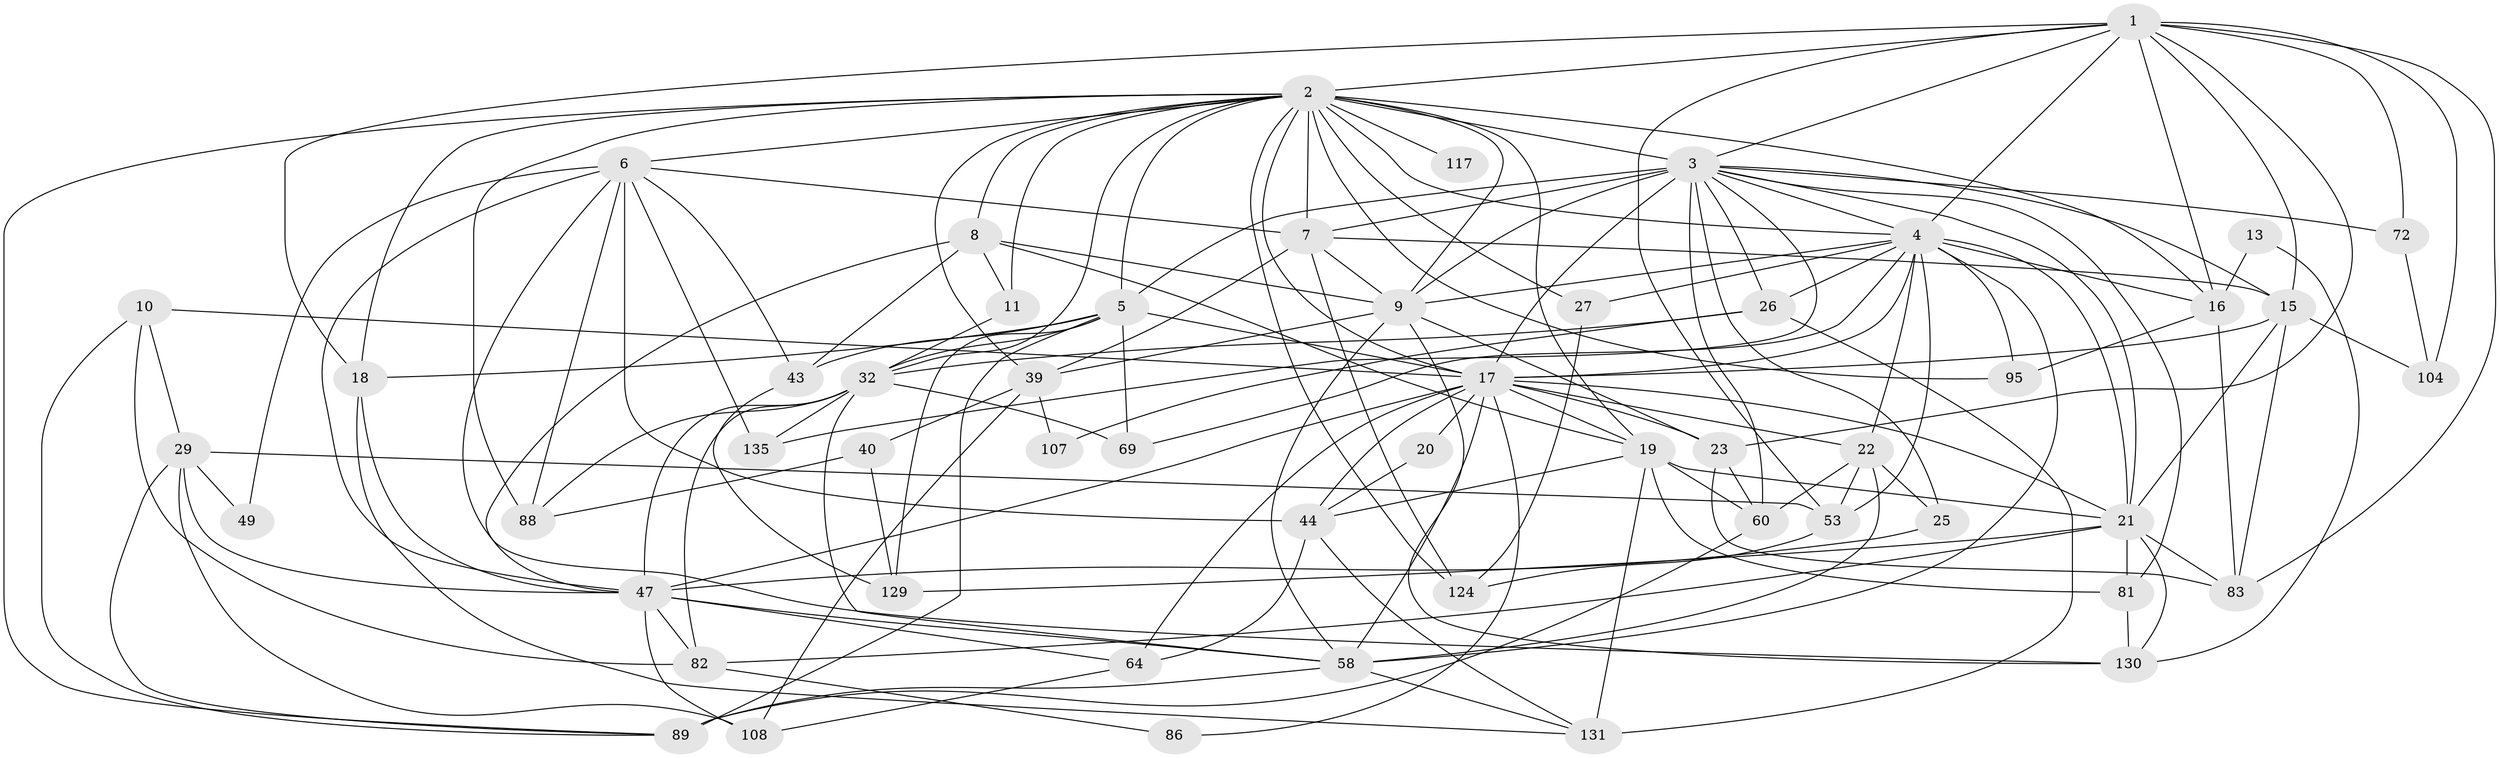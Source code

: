// original degree distribution, {4: 0.26277372262773724, 6: 0.08759124087591241, 5: 0.19708029197080293, 2: 0.15328467153284672, 3: 0.25547445255474455, 8: 0.0072992700729927005, 9: 0.014598540145985401, 10: 0.0072992700729927005, 7: 0.014598540145985401}
// Generated by graph-tools (version 1.1) at 2025/18/03/04/25 18:18:46]
// undirected, 54 vertices, 161 edges
graph export_dot {
graph [start="1"]
  node [color=gray90,style=filled];
  1 [super="+30"];
  2 [super="+41+35+14+71"];
  3 [super="+128+52+24"];
  4 [super="+114+48+12+57"];
  5 [super="+105+113"];
  6 [super="+119"];
  7 [super="+33"];
  8 [super="+37"];
  9 [super="+115+65"];
  10 [super="+42"];
  11;
  13;
  15 [super="+79"];
  16 [super="+106"];
  17 [super="+66+34"];
  18 [super="+121+56"];
  19 [super="+110+28"];
  20;
  21 [super="+94+36"];
  22 [super="+51+125"];
  23 [super="+54"];
  25;
  26 [super="+77+132"];
  27;
  29 [super="+74"];
  32 [super="+59+91+38"];
  39 [super="+84+109"];
  40 [super="+102"];
  43 [super="+45+85"];
  44 [super="+137+70"];
  47 [super="+136+103+100"];
  49;
  53 [super="+101"];
  58 [super="+134"];
  60;
  64;
  69;
  72;
  81;
  82 [super="+123"];
  83 [super="+93"];
  86;
  88;
  89 [super="+111"];
  95;
  104;
  107;
  108;
  117;
  124;
  129;
  130;
  131;
  135;
  1 -- 104;
  1 -- 72;
  1 -- 53;
  1 -- 23;
  1 -- 18;
  1 -- 83;
  1 -- 15;
  1 -- 16;
  1 -- 2 [weight=2];
  1 -- 4;
  1 -- 3;
  2 -- 88 [weight=2];
  2 -- 32 [weight=2];
  2 -- 5;
  2 -- 16;
  2 -- 124;
  2 -- 18;
  2 -- 117 [weight=2];
  2 -- 89;
  2 -- 27;
  2 -- 39;
  2 -- 8 [weight=2];
  2 -- 3 [weight=4];
  2 -- 4 [weight=2];
  2 -- 11;
  2 -- 95;
  2 -- 19;
  2 -- 7;
  2 -- 6;
  2 -- 17;
  2 -- 9;
  3 -- 60;
  3 -- 7 [weight=2];
  3 -- 26;
  3 -- 135;
  3 -- 4;
  3 -- 5 [weight=2];
  3 -- 72;
  3 -- 9 [weight=2];
  3 -- 15 [weight=3];
  3 -- 17 [weight=4];
  3 -- 81;
  3 -- 21;
  3 -- 25;
  4 -- 21;
  4 -- 58;
  4 -- 53;
  4 -- 69;
  4 -- 22 [weight=2];
  4 -- 9;
  4 -- 16;
  4 -- 17;
  4 -- 27;
  4 -- 95;
  4 -- 26;
  5 -- 69;
  5 -- 129;
  5 -- 89 [weight=2];
  5 -- 43 [weight=2];
  5 -- 17 [weight=3];
  5 -- 32;
  5 -- 18;
  6 -- 88;
  6 -- 130;
  6 -- 7;
  6 -- 135;
  6 -- 44;
  6 -- 47;
  6 -- 49;
  6 -- 43;
  7 -- 9;
  7 -- 39;
  7 -- 15;
  7 -- 124;
  8 -- 43;
  8 -- 47;
  8 -- 9;
  8 -- 11;
  8 -- 19;
  9 -- 39;
  9 -- 58;
  9 -- 130;
  9 -- 23;
  10 -- 82;
  10 -- 89;
  10 -- 29;
  10 -- 17;
  11 -- 32;
  13 -- 130;
  13 -- 16;
  15 -- 104;
  15 -- 83;
  15 -- 21;
  15 -- 17;
  16 -- 95;
  16 -- 83;
  17 -- 44;
  17 -- 47;
  17 -- 20;
  17 -- 64;
  17 -- 19;
  17 -- 21;
  17 -- 22;
  17 -- 23;
  17 -- 86;
  17 -- 58;
  18 -- 131;
  18 -- 47;
  19 -- 60;
  19 -- 131;
  19 -- 44;
  19 -- 81;
  19 -- 21;
  20 -- 44;
  21 -- 129;
  21 -- 130;
  21 -- 83;
  21 -- 81;
  21 -- 82;
  22 -- 53 [weight=2];
  22 -- 25;
  22 -- 60;
  22 -- 58;
  23 -- 60;
  23 -- 83;
  25 -- 47;
  26 -- 32 [weight=2];
  26 -- 131;
  26 -- 107;
  27 -- 124;
  29 -- 49;
  29 -- 53;
  29 -- 89;
  29 -- 108;
  29 -- 47;
  32 -- 69;
  32 -- 135;
  32 -- 58;
  32 -- 82;
  32 -- 47;
  32 -- 88;
  39 -- 40;
  39 -- 107;
  39 -- 108;
  40 -- 129;
  40 -- 88;
  43 -- 129;
  44 -- 64;
  44 -- 131;
  47 -- 58;
  47 -- 108;
  47 -- 82;
  47 -- 64;
  53 -- 124;
  58 -- 131;
  58 -- 89;
  60 -- 89;
  64 -- 108;
  72 -- 104;
  81 -- 130;
  82 -- 86;
}
